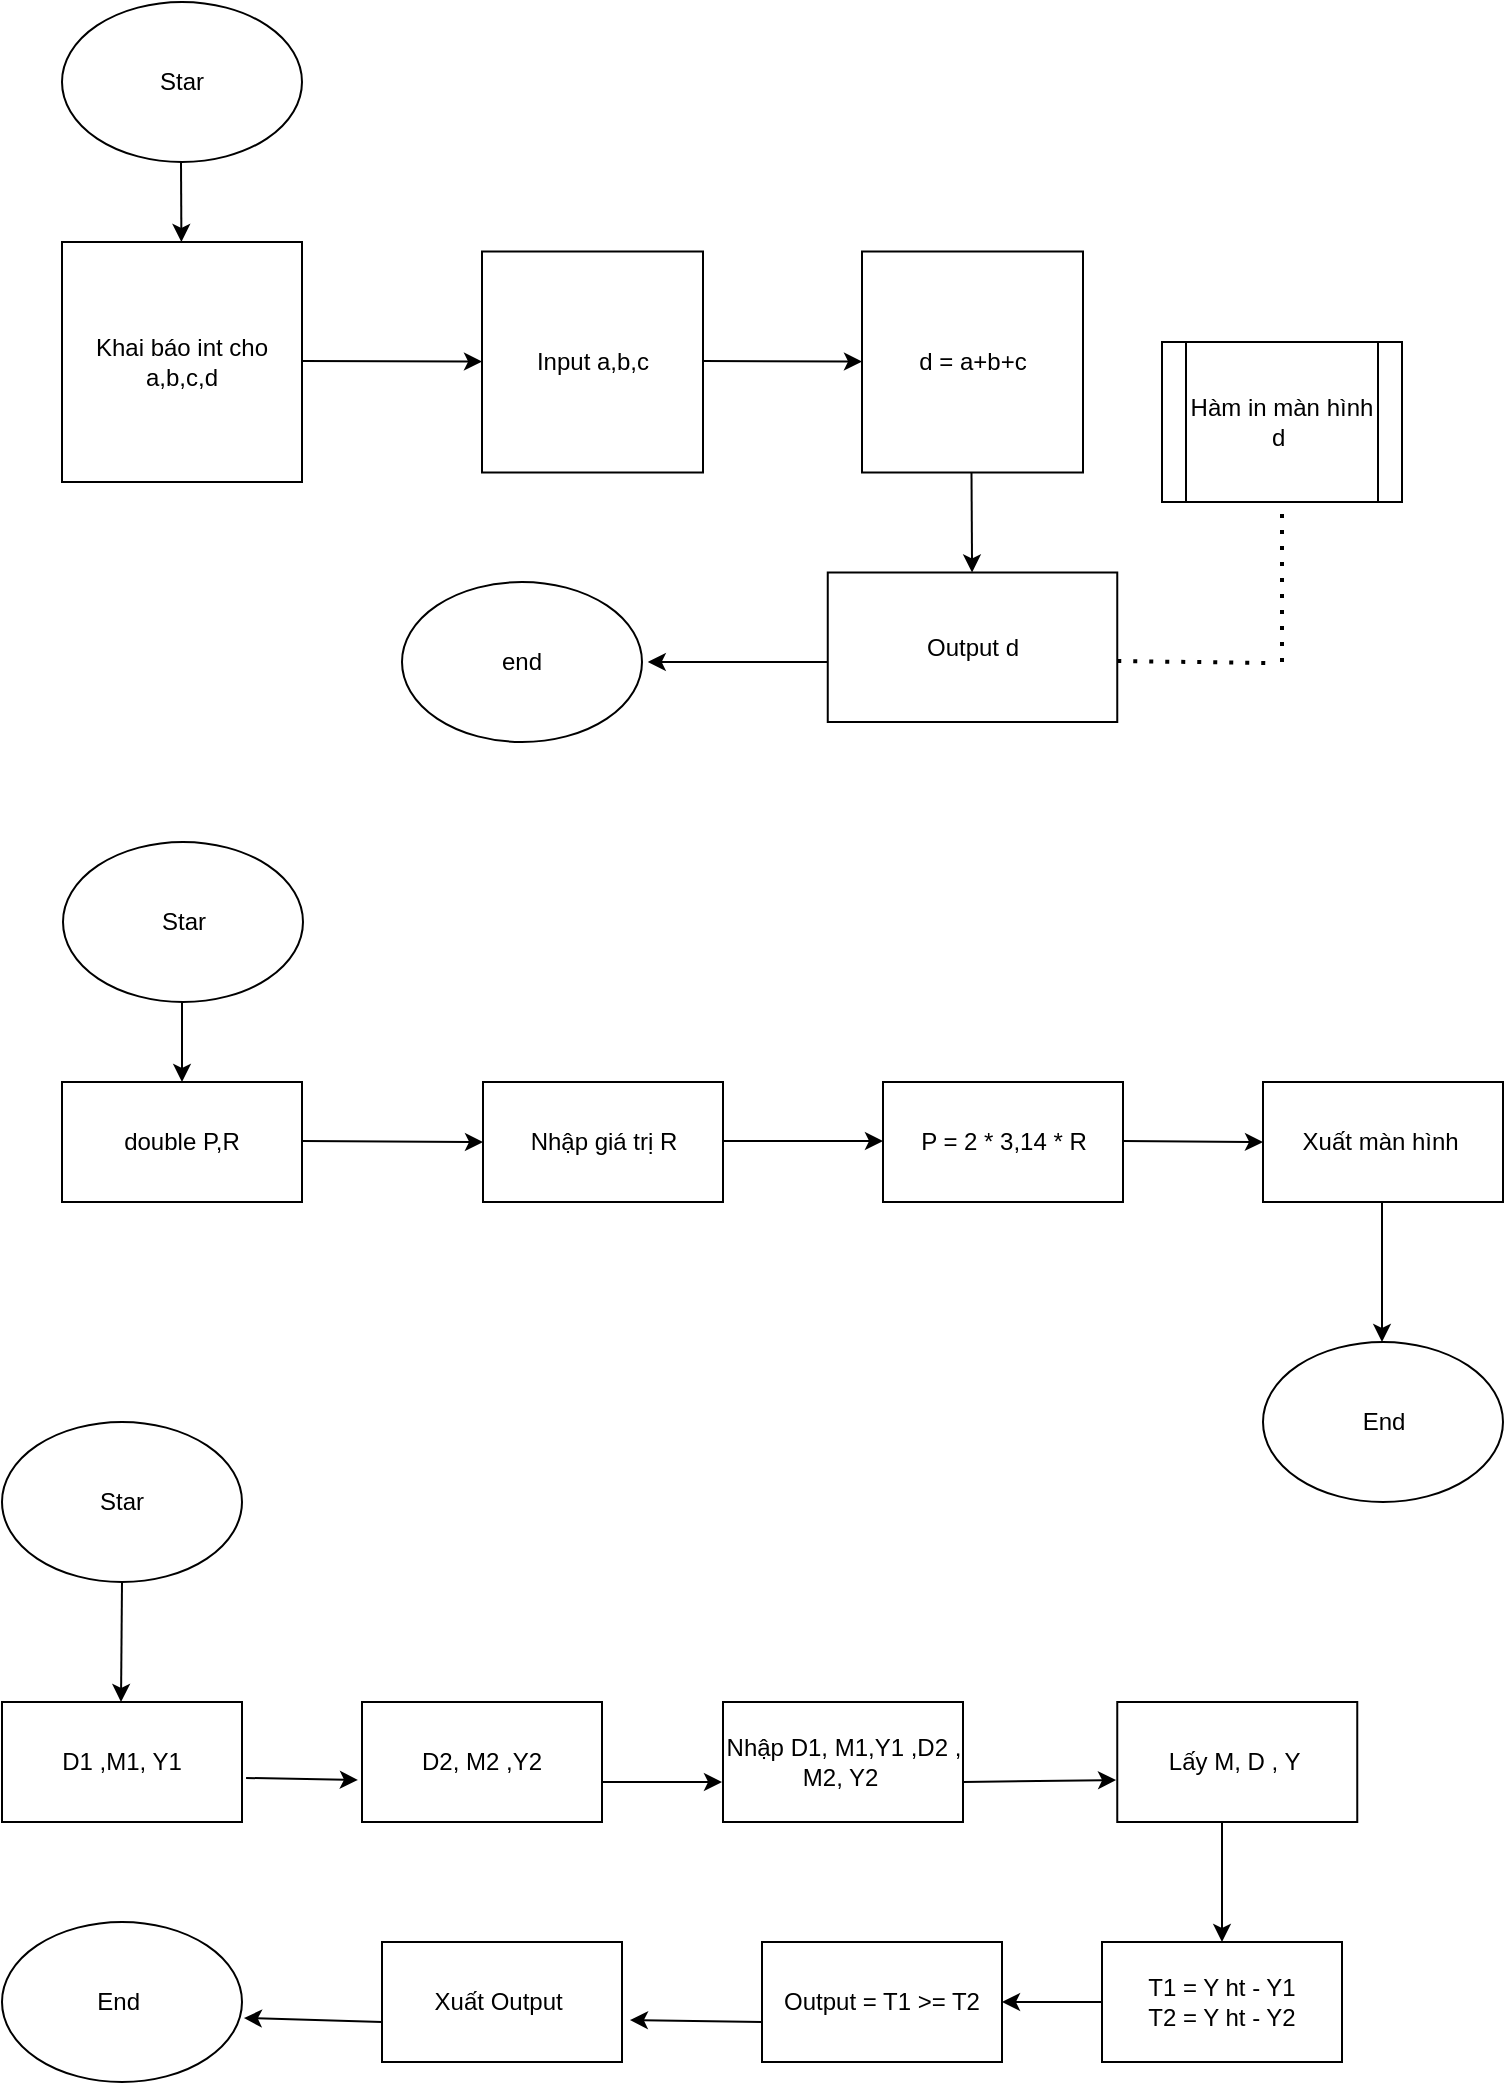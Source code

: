 <mxfile version="24.2.1" type="github">
  <diagram name="Trang-1" id="vFqFXBQIAcSsahpNVur5">
    <mxGraphModel dx="1434" dy="746" grid="1" gridSize="10" guides="1" tooltips="1" connect="1" arrows="1" fold="1" page="1" pageScale="1" pageWidth="827" pageHeight="1169" math="0" shadow="0">
      <root>
        <mxCell id="0" />
        <mxCell id="1" parent="0" />
        <mxCell id="02ks1m-Wv8nLbxvkmVMU-1" value="Star" style="ellipse;whiteSpace=wrap;html=1;" vertex="1" parent="1">
          <mxGeometry x="50" y="70" width="120" height="80" as="geometry" />
        </mxCell>
        <mxCell id="02ks1m-Wv8nLbxvkmVMU-2" value="" style="endArrow=classic;html=1;rounded=0;" edge="1" parent="1" target="02ks1m-Wv8nLbxvkmVMU-3">
          <mxGeometry width="50" height="50" relative="1" as="geometry">
            <mxPoint x="109.5" y="150" as="sourcePoint" />
            <mxPoint x="109.5" y="230" as="targetPoint" />
          </mxGeometry>
        </mxCell>
        <mxCell id="02ks1m-Wv8nLbxvkmVMU-3" value="Khai báo int cho a,b,c,d" style="whiteSpace=wrap;html=1;aspect=fixed;" vertex="1" parent="1">
          <mxGeometry x="50" y="190" width="120" height="120" as="geometry" />
        </mxCell>
        <mxCell id="02ks1m-Wv8nLbxvkmVMU-4" value="" style="endArrow=classic;html=1;rounded=0;" edge="1" parent="1" target="02ks1m-Wv8nLbxvkmVMU-5">
          <mxGeometry width="50" height="50" relative="1" as="geometry">
            <mxPoint x="170" y="249.5" as="sourcePoint" />
            <mxPoint x="250" y="249.5" as="targetPoint" />
          </mxGeometry>
        </mxCell>
        <mxCell id="02ks1m-Wv8nLbxvkmVMU-5" value="Input a,b,c" style="whiteSpace=wrap;html=1;aspect=fixed;" vertex="1" parent="1">
          <mxGeometry x="260" y="194.75" width="110.5" height="110.5" as="geometry" />
        </mxCell>
        <mxCell id="02ks1m-Wv8nLbxvkmVMU-6" value="" style="endArrow=classic;html=1;rounded=0;" edge="1" parent="1" target="02ks1m-Wv8nLbxvkmVMU-7">
          <mxGeometry width="50" height="50" relative="1" as="geometry">
            <mxPoint x="370.5" y="249.5" as="sourcePoint" />
            <mxPoint x="430.5" y="249.5" as="targetPoint" />
          </mxGeometry>
        </mxCell>
        <mxCell id="02ks1m-Wv8nLbxvkmVMU-7" value="d = a+b+c" style="whiteSpace=wrap;html=1;aspect=fixed;" vertex="1" parent="1">
          <mxGeometry x="450" y="194.75" width="110.5" height="110.5" as="geometry" />
        </mxCell>
        <mxCell id="02ks1m-Wv8nLbxvkmVMU-8" value="" style="endArrow=classic;html=1;rounded=0;" edge="1" parent="1" target="02ks1m-Wv8nLbxvkmVMU-9">
          <mxGeometry width="50" height="50" relative="1" as="geometry">
            <mxPoint x="504.75" y="305.25" as="sourcePoint" />
            <mxPoint x="504.75" y="385.25" as="targetPoint" />
          </mxGeometry>
        </mxCell>
        <mxCell id="02ks1m-Wv8nLbxvkmVMU-9" value="Output d" style="rounded=0;whiteSpace=wrap;html=1;" vertex="1" parent="1">
          <mxGeometry x="432.88" y="355.25" width="144.75" height="74.75" as="geometry" />
        </mxCell>
        <mxCell id="02ks1m-Wv8nLbxvkmVMU-10" value="" style="endArrow=classic;html=1;rounded=0;" edge="1" parent="1">
          <mxGeometry width="50" height="50" relative="1" as="geometry">
            <mxPoint x="432.88" y="400" as="sourcePoint" />
            <mxPoint x="342.88" y="400" as="targetPoint" />
          </mxGeometry>
        </mxCell>
        <mxCell id="02ks1m-Wv8nLbxvkmVMU-11" value="end" style="ellipse;whiteSpace=wrap;html=1;" vertex="1" parent="1">
          <mxGeometry x="220" y="360" width="120" height="80" as="geometry" />
        </mxCell>
        <mxCell id="02ks1m-Wv8nLbxvkmVMU-12" value="" style="endArrow=none;dashed=1;html=1;dashPattern=1 3;strokeWidth=2;rounded=0;entryX=0.145;entryY=1.052;entryDx=0;entryDy=0;entryPerimeter=0;" edge="1" parent="1">
          <mxGeometry width="50" height="50" relative="1" as="geometry">
            <mxPoint x="577.63" y="399.5" as="sourcePoint" />
            <mxPoint x="653.653" y="400.496" as="targetPoint" />
          </mxGeometry>
        </mxCell>
        <mxCell id="02ks1m-Wv8nLbxvkmVMU-13" value="" style="endArrow=none;dashed=1;html=1;dashPattern=1 3;strokeWidth=2;rounded=0;" edge="1" parent="1" target="02ks1m-Wv8nLbxvkmVMU-14">
          <mxGeometry width="50" height="50" relative="1" as="geometry">
            <mxPoint x="660" y="400" as="sourcePoint" />
            <mxPoint x="660" y="320" as="targetPoint" />
          </mxGeometry>
        </mxCell>
        <mxCell id="02ks1m-Wv8nLbxvkmVMU-14" value="Hàm in màn hình d&amp;nbsp;" style="shape=process;whiteSpace=wrap;html=1;backgroundOutline=1;" vertex="1" parent="1">
          <mxGeometry x="600" y="240" width="120" height="80" as="geometry" />
        </mxCell>
        <mxCell id="02ks1m-Wv8nLbxvkmVMU-15" value="Star" style="ellipse;whiteSpace=wrap;html=1;" vertex="1" parent="1">
          <mxGeometry x="50.5" y="490" width="120" height="80" as="geometry" />
        </mxCell>
        <mxCell id="02ks1m-Wv8nLbxvkmVMU-16" value="" style="endArrow=classic;html=1;rounded=0;" edge="1" parent="1" target="02ks1m-Wv8nLbxvkmVMU-17">
          <mxGeometry width="50" height="50" relative="1" as="geometry">
            <mxPoint x="110" y="570" as="sourcePoint" />
            <mxPoint x="110" y="640" as="targetPoint" />
          </mxGeometry>
        </mxCell>
        <mxCell id="02ks1m-Wv8nLbxvkmVMU-17" value="double P,R" style="rounded=0;whiteSpace=wrap;html=1;" vertex="1" parent="1">
          <mxGeometry x="50" y="610" width="120" height="60" as="geometry" />
        </mxCell>
        <mxCell id="02ks1m-Wv8nLbxvkmVMU-18" value="Xuất màn hình&amp;nbsp;" style="rounded=0;whiteSpace=wrap;html=1;" vertex="1" parent="1">
          <mxGeometry x="650.5" y="610" width="120" height="60" as="geometry" />
        </mxCell>
        <mxCell id="02ks1m-Wv8nLbxvkmVMU-19" value="P = 2 * 3,14 * R" style="rounded=0;whiteSpace=wrap;html=1;" vertex="1" parent="1">
          <mxGeometry x="460.5" y="610" width="120" height="60" as="geometry" />
        </mxCell>
        <mxCell id="02ks1m-Wv8nLbxvkmVMU-20" value="Nhập giá trị R" style="rounded=0;whiteSpace=wrap;html=1;" vertex="1" parent="1">
          <mxGeometry x="260.5" y="610" width="120" height="60" as="geometry" />
        </mxCell>
        <mxCell id="02ks1m-Wv8nLbxvkmVMU-21" value="End" style="ellipse;whiteSpace=wrap;html=1;" vertex="1" parent="1">
          <mxGeometry x="650.5" y="740" width="120" height="80" as="geometry" />
        </mxCell>
        <mxCell id="02ks1m-Wv8nLbxvkmVMU-22" value="" style="endArrow=classic;html=1;rounded=0;" edge="1" parent="1">
          <mxGeometry width="50" height="50" relative="1" as="geometry">
            <mxPoint x="710" y="670" as="sourcePoint" />
            <mxPoint x="710" y="740" as="targetPoint" />
          </mxGeometry>
        </mxCell>
        <mxCell id="02ks1m-Wv8nLbxvkmVMU-23" value="" style="endArrow=classic;html=1;rounded=0;" edge="1" parent="1">
          <mxGeometry width="50" height="50" relative="1" as="geometry">
            <mxPoint x="580.5" y="639.5" as="sourcePoint" />
            <mxPoint x="650.5" y="640" as="targetPoint" />
          </mxGeometry>
        </mxCell>
        <mxCell id="02ks1m-Wv8nLbxvkmVMU-24" value="" style="endArrow=classic;html=1;rounded=0;" edge="1" parent="1">
          <mxGeometry width="50" height="50" relative="1" as="geometry">
            <mxPoint x="380.5" y="639.5" as="sourcePoint" />
            <mxPoint x="460.5" y="639.5" as="targetPoint" />
          </mxGeometry>
        </mxCell>
        <mxCell id="02ks1m-Wv8nLbxvkmVMU-25" value="" style="endArrow=classic;html=1;rounded=0;entryX=0;entryY=0.5;entryDx=0;entryDy=0;" edge="1" parent="1" target="02ks1m-Wv8nLbxvkmVMU-20">
          <mxGeometry width="50" height="50" relative="1" as="geometry">
            <mxPoint x="170" y="639.5" as="sourcePoint" />
            <mxPoint x="230" y="639.5" as="targetPoint" />
          </mxGeometry>
        </mxCell>
        <mxCell id="02ks1m-Wv8nLbxvkmVMU-26" value="Xuất Output&amp;nbsp;" style="rounded=0;whiteSpace=wrap;html=1;" vertex="1" parent="1">
          <mxGeometry x="210" y="1040" width="120" height="60" as="geometry" />
        </mxCell>
        <mxCell id="02ks1m-Wv8nLbxvkmVMU-27" value="Output = T1 &amp;gt;= T2" style="rounded=0;whiteSpace=wrap;html=1;" vertex="1" parent="1">
          <mxGeometry x="400" y="1040" width="120" height="60" as="geometry" />
        </mxCell>
        <mxCell id="02ks1m-Wv8nLbxvkmVMU-28" value="T1 = Y ht - Y1&lt;div&gt;T2 = Y ht - Y2&lt;/div&gt;" style="rounded=0;whiteSpace=wrap;html=1;" vertex="1" parent="1">
          <mxGeometry x="570" y="1040" width="120" height="60" as="geometry" />
        </mxCell>
        <mxCell id="02ks1m-Wv8nLbxvkmVMU-29" value="Lấy M, D , Y&amp;nbsp;" style="rounded=0;whiteSpace=wrap;html=1;" vertex="1" parent="1">
          <mxGeometry x="577.63" y="920" width="120" height="60" as="geometry" />
        </mxCell>
        <mxCell id="02ks1m-Wv8nLbxvkmVMU-30" value="Nhập D1, M1,Y1 ,D2 , M2, Y2&amp;nbsp;" style="rounded=0;whiteSpace=wrap;html=1;" vertex="1" parent="1">
          <mxGeometry x="380.5" y="920" width="120" height="60" as="geometry" />
        </mxCell>
        <mxCell id="02ks1m-Wv8nLbxvkmVMU-31" value="D2, M2 ,Y2" style="rounded=0;whiteSpace=wrap;html=1;" vertex="1" parent="1">
          <mxGeometry x="200" y="920" width="120" height="60" as="geometry" />
        </mxCell>
        <mxCell id="02ks1m-Wv8nLbxvkmVMU-32" value="D1 ,M1, Y1" style="rounded=0;whiteSpace=wrap;html=1;" vertex="1" parent="1">
          <mxGeometry x="20" y="920" width="120" height="60" as="geometry" />
        </mxCell>
        <mxCell id="02ks1m-Wv8nLbxvkmVMU-33" value="End&amp;nbsp;" style="ellipse;whiteSpace=wrap;html=1;" vertex="1" parent="1">
          <mxGeometry x="20" y="1030" width="120" height="80" as="geometry" />
        </mxCell>
        <mxCell id="02ks1m-Wv8nLbxvkmVMU-34" value="Star" style="ellipse;whiteSpace=wrap;html=1;" vertex="1" parent="1">
          <mxGeometry x="20" y="780" width="120" height="80" as="geometry" />
        </mxCell>
        <mxCell id="02ks1m-Wv8nLbxvkmVMU-35" value="" style="endArrow=classic;html=1;rounded=0;entryX=1.008;entryY=0.6;entryDx=0;entryDy=0;entryPerimeter=0;" edge="1" parent="1" target="02ks1m-Wv8nLbxvkmVMU-33">
          <mxGeometry width="50" height="50" relative="1" as="geometry">
            <mxPoint x="210" y="1080" as="sourcePoint" />
            <mxPoint x="150" y="1140" as="targetPoint" />
          </mxGeometry>
        </mxCell>
        <mxCell id="02ks1m-Wv8nLbxvkmVMU-36" value="" style="endArrow=classic;html=1;rounded=0;entryX=1.033;entryY=0.65;entryDx=0;entryDy=0;entryPerimeter=0;" edge="1" parent="1" target="02ks1m-Wv8nLbxvkmVMU-26">
          <mxGeometry width="50" height="50" relative="1" as="geometry">
            <mxPoint x="400" y="1080" as="sourcePoint" />
            <mxPoint x="450" y="1030" as="targetPoint" />
          </mxGeometry>
        </mxCell>
        <mxCell id="02ks1m-Wv8nLbxvkmVMU-37" value="" style="endArrow=classic;html=1;rounded=0;entryX=1;entryY=0.5;entryDx=0;entryDy=0;" edge="1" parent="1" target="02ks1m-Wv8nLbxvkmVMU-27">
          <mxGeometry width="50" height="50" relative="1" as="geometry">
            <mxPoint x="570" y="1070" as="sourcePoint" />
            <mxPoint x="620" y="1020" as="targetPoint" />
          </mxGeometry>
        </mxCell>
        <mxCell id="02ks1m-Wv8nLbxvkmVMU-38" value="" style="endArrow=classic;html=1;rounded=0;entryX=0.5;entryY=0;entryDx=0;entryDy=0;" edge="1" parent="1" target="02ks1m-Wv8nLbxvkmVMU-28">
          <mxGeometry width="50" height="50" relative="1" as="geometry">
            <mxPoint x="630" y="980" as="sourcePoint" />
            <mxPoint x="680" y="930" as="targetPoint" />
          </mxGeometry>
        </mxCell>
        <mxCell id="02ks1m-Wv8nLbxvkmVMU-39" value="" style="endArrow=classic;html=1;rounded=0;entryX=-0.005;entryY=0.65;entryDx=0;entryDy=0;entryPerimeter=0;" edge="1" parent="1" target="02ks1m-Wv8nLbxvkmVMU-29">
          <mxGeometry width="50" height="50" relative="1" as="geometry">
            <mxPoint x="500.5" y="960" as="sourcePoint" />
            <mxPoint x="550.5" y="910" as="targetPoint" />
          </mxGeometry>
        </mxCell>
        <mxCell id="02ks1m-Wv8nLbxvkmVMU-40" value="" style="endArrow=classic;html=1;rounded=0;" edge="1" parent="1">
          <mxGeometry width="50" height="50" relative="1" as="geometry">
            <mxPoint x="320.5" y="960" as="sourcePoint" />
            <mxPoint x="380" y="960" as="targetPoint" />
          </mxGeometry>
        </mxCell>
        <mxCell id="02ks1m-Wv8nLbxvkmVMU-41" value="" style="endArrow=classic;html=1;rounded=0;exitX=1.017;exitY=0.633;exitDx=0;exitDy=0;exitPerimeter=0;entryX=-0.017;entryY=0.65;entryDx=0;entryDy=0;entryPerimeter=0;" edge="1" parent="1" source="02ks1m-Wv8nLbxvkmVMU-32" target="02ks1m-Wv8nLbxvkmVMU-31">
          <mxGeometry width="50" height="50" relative="1" as="geometry">
            <mxPoint x="140" y="960" as="sourcePoint" />
            <mxPoint x="197" y="957" as="targetPoint" />
          </mxGeometry>
        </mxCell>
        <mxCell id="02ks1m-Wv8nLbxvkmVMU-42" value="" style="endArrow=classic;html=1;rounded=0;exitX=0.5;exitY=1;exitDx=0;exitDy=0;" edge="1" parent="1" source="02ks1m-Wv8nLbxvkmVMU-34">
          <mxGeometry width="50" height="50" relative="1" as="geometry">
            <mxPoint x="80" y="870" as="sourcePoint" />
            <mxPoint x="79.5" y="920" as="targetPoint" />
          </mxGeometry>
        </mxCell>
      </root>
    </mxGraphModel>
  </diagram>
</mxfile>
